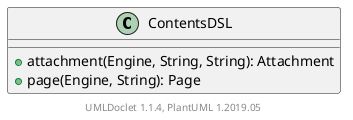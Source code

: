 @startuml

    class ContentsDSL [[ContentsDSL.html]] {
        +attachment(Engine, String, String): Attachment
        +page(Engine, String): Page
    }


    center footer UMLDoclet 1.1.4, PlantUML 1.2019.05
@enduml
